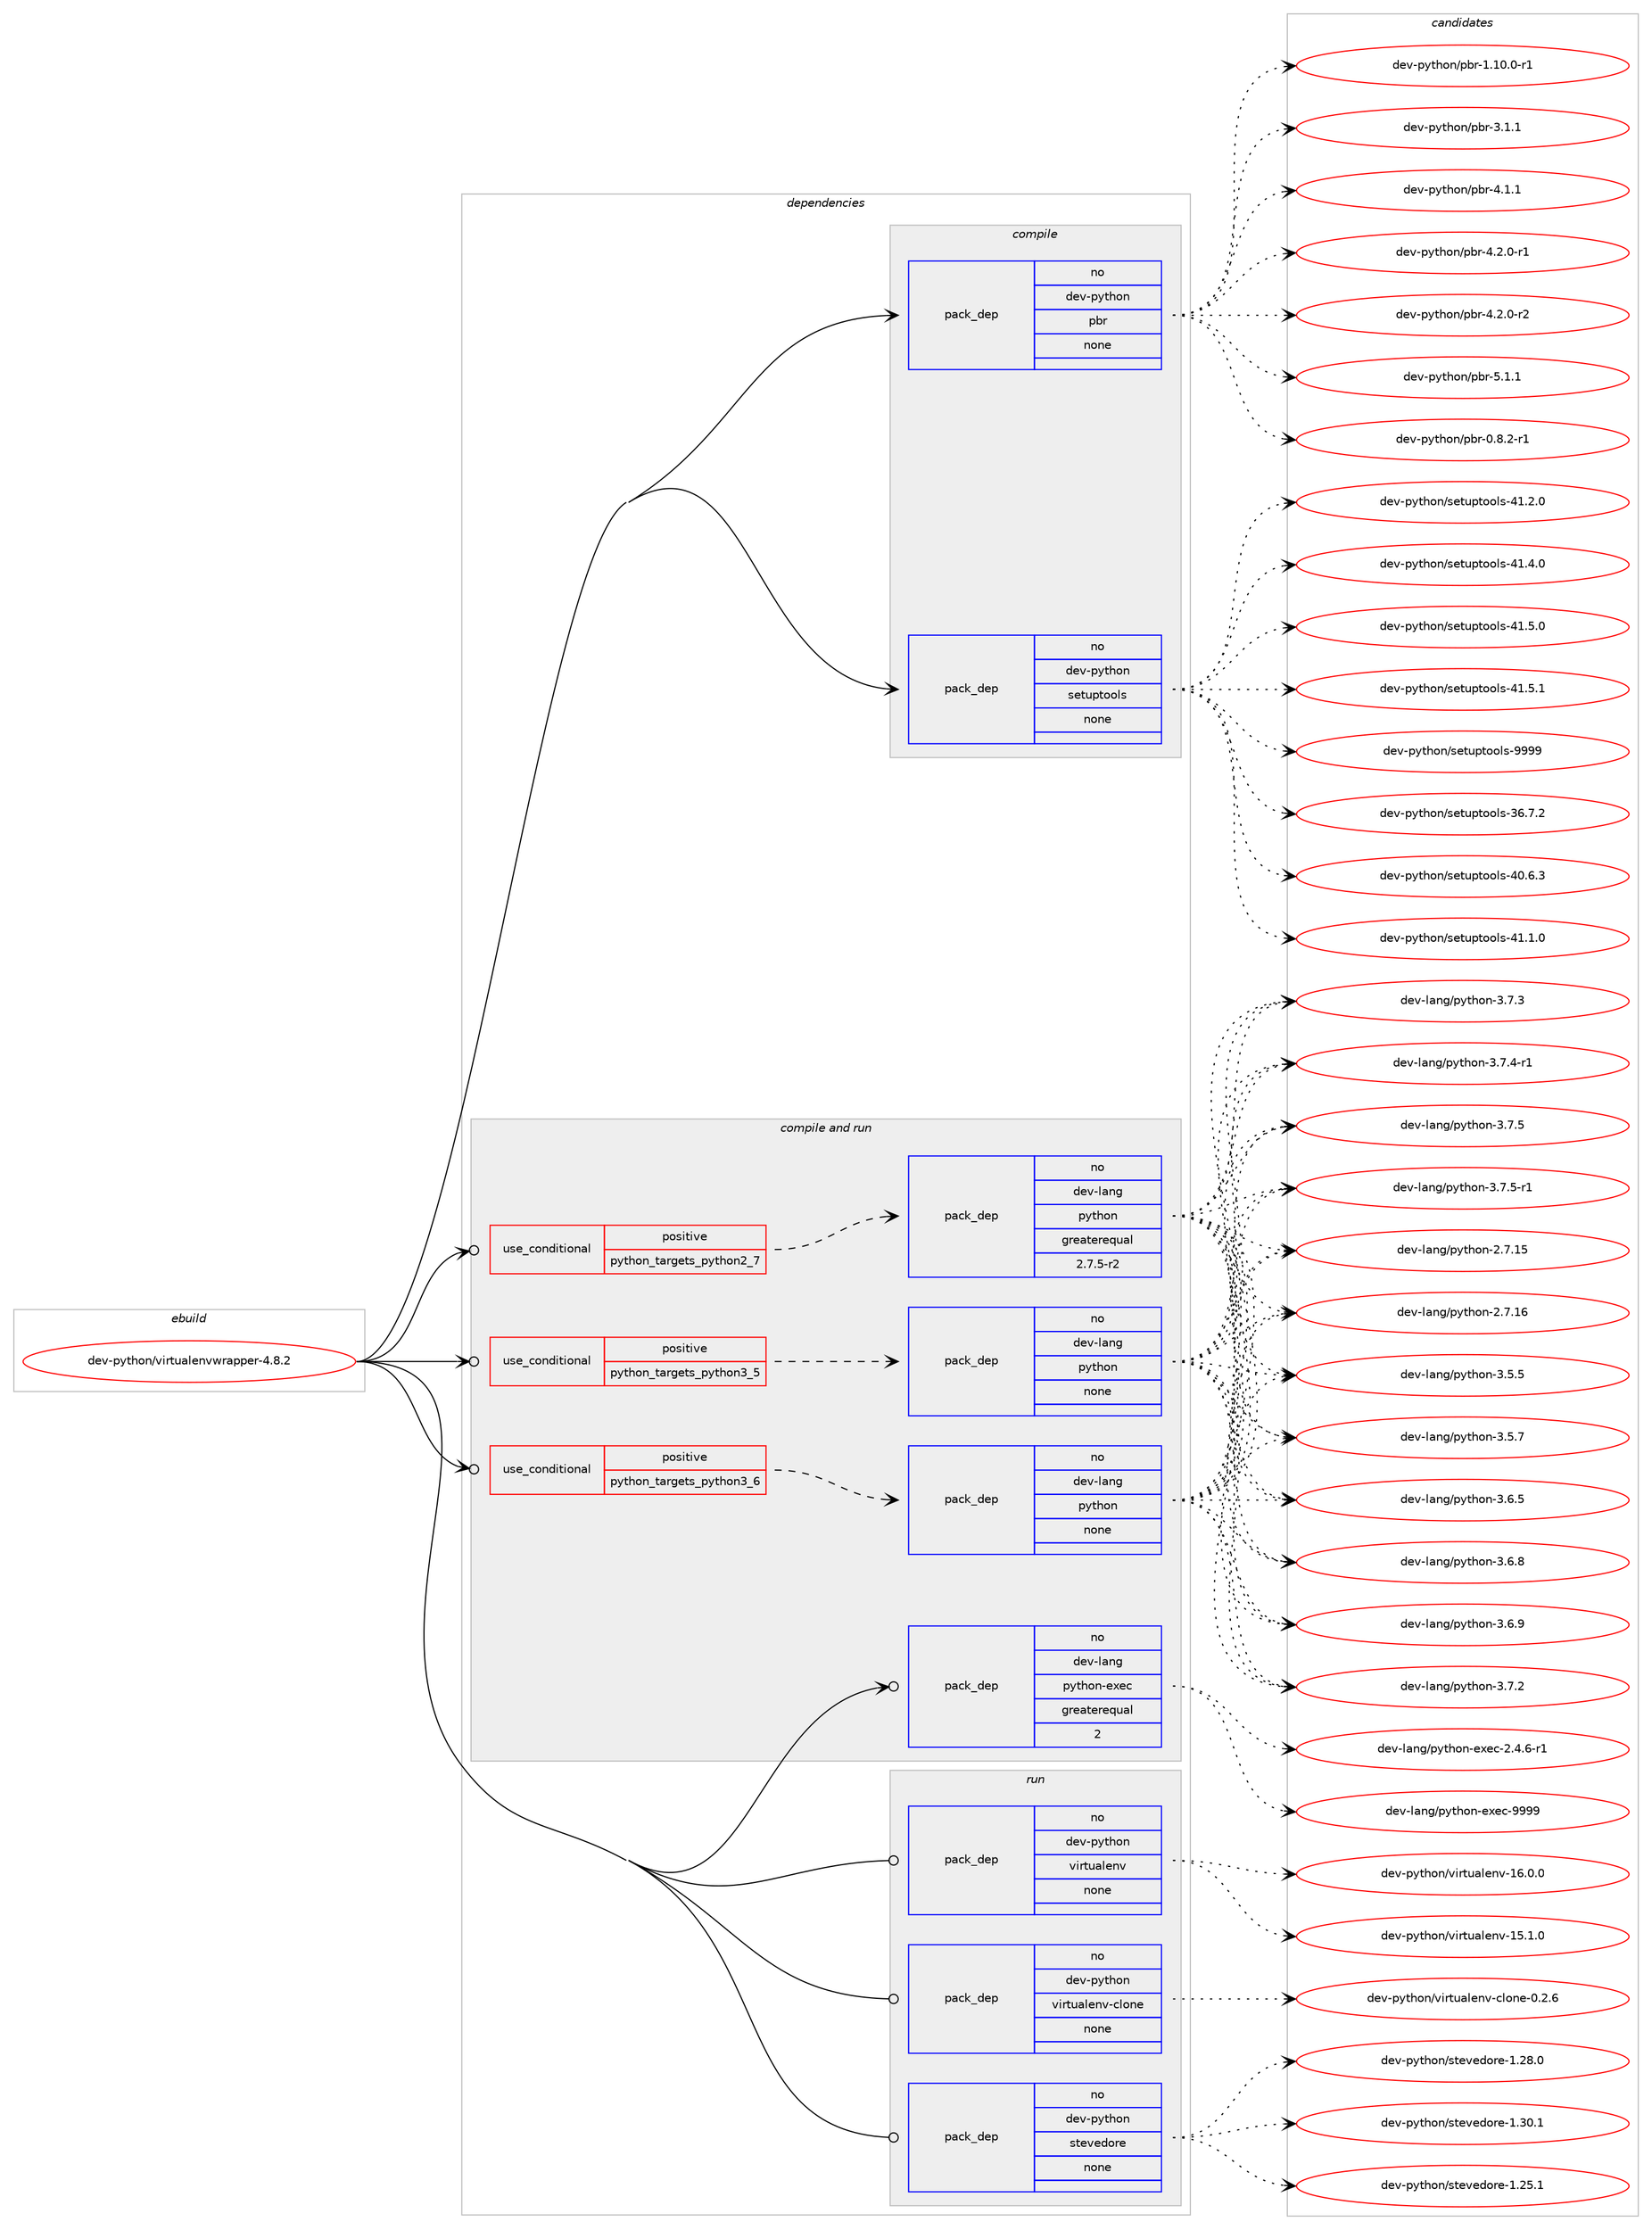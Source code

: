 digraph prolog {

# *************
# Graph options
# *************

newrank=true;
concentrate=true;
compound=true;
graph [rankdir=LR,fontname=Helvetica,fontsize=10,ranksep=1.5];#, ranksep=2.5, nodesep=0.2];
edge  [arrowhead=vee];
node  [fontname=Helvetica,fontsize=10];

# **********
# The ebuild
# **********

subgraph cluster_leftcol {
color=gray;
rank=same;
label=<<i>ebuild</i>>;
id [label="dev-python/virtualenvwrapper-4.8.2", color=red, width=4, href="../dev-python/virtualenvwrapper-4.8.2.svg"];
}

# ****************
# The dependencies
# ****************

subgraph cluster_midcol {
color=gray;
label=<<i>dependencies</i>>;
subgraph cluster_compile {
fillcolor="#eeeeee";
style=filled;
label=<<i>compile</i>>;
subgraph pack480002 {
dependency643055 [label=<<TABLE BORDER="0" CELLBORDER="1" CELLSPACING="0" CELLPADDING="4" WIDTH="220"><TR><TD ROWSPAN="6" CELLPADDING="30">pack_dep</TD></TR><TR><TD WIDTH="110">no</TD></TR><TR><TD>dev-python</TD></TR><TR><TD>pbr</TD></TR><TR><TD>none</TD></TR><TR><TD></TD></TR></TABLE>>, shape=none, color=blue];
}
id:e -> dependency643055:w [weight=20,style="solid",arrowhead="vee"];
subgraph pack480003 {
dependency643056 [label=<<TABLE BORDER="0" CELLBORDER="1" CELLSPACING="0" CELLPADDING="4" WIDTH="220"><TR><TD ROWSPAN="6" CELLPADDING="30">pack_dep</TD></TR><TR><TD WIDTH="110">no</TD></TR><TR><TD>dev-python</TD></TR><TR><TD>setuptools</TD></TR><TR><TD>none</TD></TR><TR><TD></TD></TR></TABLE>>, shape=none, color=blue];
}
id:e -> dependency643056:w [weight=20,style="solid",arrowhead="vee"];
}
subgraph cluster_compileandrun {
fillcolor="#eeeeee";
style=filled;
label=<<i>compile and run</i>>;
subgraph cond151164 {
dependency643057 [label=<<TABLE BORDER="0" CELLBORDER="1" CELLSPACING="0" CELLPADDING="4"><TR><TD ROWSPAN="3" CELLPADDING="10">use_conditional</TD></TR><TR><TD>positive</TD></TR><TR><TD>python_targets_python2_7</TD></TR></TABLE>>, shape=none, color=red];
subgraph pack480004 {
dependency643058 [label=<<TABLE BORDER="0" CELLBORDER="1" CELLSPACING="0" CELLPADDING="4" WIDTH="220"><TR><TD ROWSPAN="6" CELLPADDING="30">pack_dep</TD></TR><TR><TD WIDTH="110">no</TD></TR><TR><TD>dev-lang</TD></TR><TR><TD>python</TD></TR><TR><TD>greaterequal</TD></TR><TR><TD>2.7.5-r2</TD></TR></TABLE>>, shape=none, color=blue];
}
dependency643057:e -> dependency643058:w [weight=20,style="dashed",arrowhead="vee"];
}
id:e -> dependency643057:w [weight=20,style="solid",arrowhead="odotvee"];
subgraph cond151165 {
dependency643059 [label=<<TABLE BORDER="0" CELLBORDER="1" CELLSPACING="0" CELLPADDING="4"><TR><TD ROWSPAN="3" CELLPADDING="10">use_conditional</TD></TR><TR><TD>positive</TD></TR><TR><TD>python_targets_python3_5</TD></TR></TABLE>>, shape=none, color=red];
subgraph pack480005 {
dependency643060 [label=<<TABLE BORDER="0" CELLBORDER="1" CELLSPACING="0" CELLPADDING="4" WIDTH="220"><TR><TD ROWSPAN="6" CELLPADDING="30">pack_dep</TD></TR><TR><TD WIDTH="110">no</TD></TR><TR><TD>dev-lang</TD></TR><TR><TD>python</TD></TR><TR><TD>none</TD></TR><TR><TD></TD></TR></TABLE>>, shape=none, color=blue];
}
dependency643059:e -> dependency643060:w [weight=20,style="dashed",arrowhead="vee"];
}
id:e -> dependency643059:w [weight=20,style="solid",arrowhead="odotvee"];
subgraph cond151166 {
dependency643061 [label=<<TABLE BORDER="0" CELLBORDER="1" CELLSPACING="0" CELLPADDING="4"><TR><TD ROWSPAN="3" CELLPADDING="10">use_conditional</TD></TR><TR><TD>positive</TD></TR><TR><TD>python_targets_python3_6</TD></TR></TABLE>>, shape=none, color=red];
subgraph pack480006 {
dependency643062 [label=<<TABLE BORDER="0" CELLBORDER="1" CELLSPACING="0" CELLPADDING="4" WIDTH="220"><TR><TD ROWSPAN="6" CELLPADDING="30">pack_dep</TD></TR><TR><TD WIDTH="110">no</TD></TR><TR><TD>dev-lang</TD></TR><TR><TD>python</TD></TR><TR><TD>none</TD></TR><TR><TD></TD></TR></TABLE>>, shape=none, color=blue];
}
dependency643061:e -> dependency643062:w [weight=20,style="dashed",arrowhead="vee"];
}
id:e -> dependency643061:w [weight=20,style="solid",arrowhead="odotvee"];
subgraph pack480007 {
dependency643063 [label=<<TABLE BORDER="0" CELLBORDER="1" CELLSPACING="0" CELLPADDING="4" WIDTH="220"><TR><TD ROWSPAN="6" CELLPADDING="30">pack_dep</TD></TR><TR><TD WIDTH="110">no</TD></TR><TR><TD>dev-lang</TD></TR><TR><TD>python-exec</TD></TR><TR><TD>greaterequal</TD></TR><TR><TD>2</TD></TR></TABLE>>, shape=none, color=blue];
}
id:e -> dependency643063:w [weight=20,style="solid",arrowhead="odotvee"];
}
subgraph cluster_run {
fillcolor="#eeeeee";
style=filled;
label=<<i>run</i>>;
subgraph pack480008 {
dependency643064 [label=<<TABLE BORDER="0" CELLBORDER="1" CELLSPACING="0" CELLPADDING="4" WIDTH="220"><TR><TD ROWSPAN="6" CELLPADDING="30">pack_dep</TD></TR><TR><TD WIDTH="110">no</TD></TR><TR><TD>dev-python</TD></TR><TR><TD>stevedore</TD></TR><TR><TD>none</TD></TR><TR><TD></TD></TR></TABLE>>, shape=none, color=blue];
}
id:e -> dependency643064:w [weight=20,style="solid",arrowhead="odot"];
subgraph pack480009 {
dependency643065 [label=<<TABLE BORDER="0" CELLBORDER="1" CELLSPACING="0" CELLPADDING="4" WIDTH="220"><TR><TD ROWSPAN="6" CELLPADDING="30">pack_dep</TD></TR><TR><TD WIDTH="110">no</TD></TR><TR><TD>dev-python</TD></TR><TR><TD>virtualenv</TD></TR><TR><TD>none</TD></TR><TR><TD></TD></TR></TABLE>>, shape=none, color=blue];
}
id:e -> dependency643065:w [weight=20,style="solid",arrowhead="odot"];
subgraph pack480010 {
dependency643066 [label=<<TABLE BORDER="0" CELLBORDER="1" CELLSPACING="0" CELLPADDING="4" WIDTH="220"><TR><TD ROWSPAN="6" CELLPADDING="30">pack_dep</TD></TR><TR><TD WIDTH="110">no</TD></TR><TR><TD>dev-python</TD></TR><TR><TD>virtualenv-clone</TD></TR><TR><TD>none</TD></TR><TR><TD></TD></TR></TABLE>>, shape=none, color=blue];
}
id:e -> dependency643066:w [weight=20,style="solid",arrowhead="odot"];
}
}

# **************
# The candidates
# **************

subgraph cluster_choices {
rank=same;
color=gray;
label=<<i>candidates</i>>;

subgraph choice480002 {
color=black;
nodesep=1;
choice1001011184511212111610411111047112981144548465646504511449 [label="dev-python/pbr-0.8.2-r1", color=red, width=4,href="../dev-python/pbr-0.8.2-r1.svg"];
choice100101118451121211161041111104711298114454946494846484511449 [label="dev-python/pbr-1.10.0-r1", color=red, width=4,href="../dev-python/pbr-1.10.0-r1.svg"];
choice100101118451121211161041111104711298114455146494649 [label="dev-python/pbr-3.1.1", color=red, width=4,href="../dev-python/pbr-3.1.1.svg"];
choice100101118451121211161041111104711298114455246494649 [label="dev-python/pbr-4.1.1", color=red, width=4,href="../dev-python/pbr-4.1.1.svg"];
choice1001011184511212111610411111047112981144552465046484511449 [label="dev-python/pbr-4.2.0-r1", color=red, width=4,href="../dev-python/pbr-4.2.0-r1.svg"];
choice1001011184511212111610411111047112981144552465046484511450 [label="dev-python/pbr-4.2.0-r2", color=red, width=4,href="../dev-python/pbr-4.2.0-r2.svg"];
choice100101118451121211161041111104711298114455346494649 [label="dev-python/pbr-5.1.1", color=red, width=4,href="../dev-python/pbr-5.1.1.svg"];
dependency643055:e -> choice1001011184511212111610411111047112981144548465646504511449:w [style=dotted,weight="100"];
dependency643055:e -> choice100101118451121211161041111104711298114454946494846484511449:w [style=dotted,weight="100"];
dependency643055:e -> choice100101118451121211161041111104711298114455146494649:w [style=dotted,weight="100"];
dependency643055:e -> choice100101118451121211161041111104711298114455246494649:w [style=dotted,weight="100"];
dependency643055:e -> choice1001011184511212111610411111047112981144552465046484511449:w [style=dotted,weight="100"];
dependency643055:e -> choice1001011184511212111610411111047112981144552465046484511450:w [style=dotted,weight="100"];
dependency643055:e -> choice100101118451121211161041111104711298114455346494649:w [style=dotted,weight="100"];
}
subgraph choice480003 {
color=black;
nodesep=1;
choice100101118451121211161041111104711510111611711211611111110811545515446554650 [label="dev-python/setuptools-36.7.2", color=red, width=4,href="../dev-python/setuptools-36.7.2.svg"];
choice100101118451121211161041111104711510111611711211611111110811545524846544651 [label="dev-python/setuptools-40.6.3", color=red, width=4,href="../dev-python/setuptools-40.6.3.svg"];
choice100101118451121211161041111104711510111611711211611111110811545524946494648 [label="dev-python/setuptools-41.1.0", color=red, width=4,href="../dev-python/setuptools-41.1.0.svg"];
choice100101118451121211161041111104711510111611711211611111110811545524946504648 [label="dev-python/setuptools-41.2.0", color=red, width=4,href="../dev-python/setuptools-41.2.0.svg"];
choice100101118451121211161041111104711510111611711211611111110811545524946524648 [label="dev-python/setuptools-41.4.0", color=red, width=4,href="../dev-python/setuptools-41.4.0.svg"];
choice100101118451121211161041111104711510111611711211611111110811545524946534648 [label="dev-python/setuptools-41.5.0", color=red, width=4,href="../dev-python/setuptools-41.5.0.svg"];
choice100101118451121211161041111104711510111611711211611111110811545524946534649 [label="dev-python/setuptools-41.5.1", color=red, width=4,href="../dev-python/setuptools-41.5.1.svg"];
choice10010111845112121116104111110471151011161171121161111111081154557575757 [label="dev-python/setuptools-9999", color=red, width=4,href="../dev-python/setuptools-9999.svg"];
dependency643056:e -> choice100101118451121211161041111104711510111611711211611111110811545515446554650:w [style=dotted,weight="100"];
dependency643056:e -> choice100101118451121211161041111104711510111611711211611111110811545524846544651:w [style=dotted,weight="100"];
dependency643056:e -> choice100101118451121211161041111104711510111611711211611111110811545524946494648:w [style=dotted,weight="100"];
dependency643056:e -> choice100101118451121211161041111104711510111611711211611111110811545524946504648:w [style=dotted,weight="100"];
dependency643056:e -> choice100101118451121211161041111104711510111611711211611111110811545524946524648:w [style=dotted,weight="100"];
dependency643056:e -> choice100101118451121211161041111104711510111611711211611111110811545524946534648:w [style=dotted,weight="100"];
dependency643056:e -> choice100101118451121211161041111104711510111611711211611111110811545524946534649:w [style=dotted,weight="100"];
dependency643056:e -> choice10010111845112121116104111110471151011161171121161111111081154557575757:w [style=dotted,weight="100"];
}
subgraph choice480004 {
color=black;
nodesep=1;
choice10010111845108971101034711212111610411111045504655464953 [label="dev-lang/python-2.7.15", color=red, width=4,href="../dev-lang/python-2.7.15.svg"];
choice10010111845108971101034711212111610411111045504655464954 [label="dev-lang/python-2.7.16", color=red, width=4,href="../dev-lang/python-2.7.16.svg"];
choice100101118451089711010347112121116104111110455146534653 [label="dev-lang/python-3.5.5", color=red, width=4,href="../dev-lang/python-3.5.5.svg"];
choice100101118451089711010347112121116104111110455146534655 [label="dev-lang/python-3.5.7", color=red, width=4,href="../dev-lang/python-3.5.7.svg"];
choice100101118451089711010347112121116104111110455146544653 [label="dev-lang/python-3.6.5", color=red, width=4,href="../dev-lang/python-3.6.5.svg"];
choice100101118451089711010347112121116104111110455146544656 [label="dev-lang/python-3.6.8", color=red, width=4,href="../dev-lang/python-3.6.8.svg"];
choice100101118451089711010347112121116104111110455146544657 [label="dev-lang/python-3.6.9", color=red, width=4,href="../dev-lang/python-3.6.9.svg"];
choice100101118451089711010347112121116104111110455146554650 [label="dev-lang/python-3.7.2", color=red, width=4,href="../dev-lang/python-3.7.2.svg"];
choice100101118451089711010347112121116104111110455146554651 [label="dev-lang/python-3.7.3", color=red, width=4,href="../dev-lang/python-3.7.3.svg"];
choice1001011184510897110103471121211161041111104551465546524511449 [label="dev-lang/python-3.7.4-r1", color=red, width=4,href="../dev-lang/python-3.7.4-r1.svg"];
choice100101118451089711010347112121116104111110455146554653 [label="dev-lang/python-3.7.5", color=red, width=4,href="../dev-lang/python-3.7.5.svg"];
choice1001011184510897110103471121211161041111104551465546534511449 [label="dev-lang/python-3.7.5-r1", color=red, width=4,href="../dev-lang/python-3.7.5-r1.svg"];
dependency643058:e -> choice10010111845108971101034711212111610411111045504655464953:w [style=dotted,weight="100"];
dependency643058:e -> choice10010111845108971101034711212111610411111045504655464954:w [style=dotted,weight="100"];
dependency643058:e -> choice100101118451089711010347112121116104111110455146534653:w [style=dotted,weight="100"];
dependency643058:e -> choice100101118451089711010347112121116104111110455146534655:w [style=dotted,weight="100"];
dependency643058:e -> choice100101118451089711010347112121116104111110455146544653:w [style=dotted,weight="100"];
dependency643058:e -> choice100101118451089711010347112121116104111110455146544656:w [style=dotted,weight="100"];
dependency643058:e -> choice100101118451089711010347112121116104111110455146544657:w [style=dotted,weight="100"];
dependency643058:e -> choice100101118451089711010347112121116104111110455146554650:w [style=dotted,weight="100"];
dependency643058:e -> choice100101118451089711010347112121116104111110455146554651:w [style=dotted,weight="100"];
dependency643058:e -> choice1001011184510897110103471121211161041111104551465546524511449:w [style=dotted,weight="100"];
dependency643058:e -> choice100101118451089711010347112121116104111110455146554653:w [style=dotted,weight="100"];
dependency643058:e -> choice1001011184510897110103471121211161041111104551465546534511449:w [style=dotted,weight="100"];
}
subgraph choice480005 {
color=black;
nodesep=1;
choice10010111845108971101034711212111610411111045504655464953 [label="dev-lang/python-2.7.15", color=red, width=4,href="../dev-lang/python-2.7.15.svg"];
choice10010111845108971101034711212111610411111045504655464954 [label="dev-lang/python-2.7.16", color=red, width=4,href="../dev-lang/python-2.7.16.svg"];
choice100101118451089711010347112121116104111110455146534653 [label="dev-lang/python-3.5.5", color=red, width=4,href="../dev-lang/python-3.5.5.svg"];
choice100101118451089711010347112121116104111110455146534655 [label="dev-lang/python-3.5.7", color=red, width=4,href="../dev-lang/python-3.5.7.svg"];
choice100101118451089711010347112121116104111110455146544653 [label="dev-lang/python-3.6.5", color=red, width=4,href="../dev-lang/python-3.6.5.svg"];
choice100101118451089711010347112121116104111110455146544656 [label="dev-lang/python-3.6.8", color=red, width=4,href="../dev-lang/python-3.6.8.svg"];
choice100101118451089711010347112121116104111110455146544657 [label="dev-lang/python-3.6.9", color=red, width=4,href="../dev-lang/python-3.6.9.svg"];
choice100101118451089711010347112121116104111110455146554650 [label="dev-lang/python-3.7.2", color=red, width=4,href="../dev-lang/python-3.7.2.svg"];
choice100101118451089711010347112121116104111110455146554651 [label="dev-lang/python-3.7.3", color=red, width=4,href="../dev-lang/python-3.7.3.svg"];
choice1001011184510897110103471121211161041111104551465546524511449 [label="dev-lang/python-3.7.4-r1", color=red, width=4,href="../dev-lang/python-3.7.4-r1.svg"];
choice100101118451089711010347112121116104111110455146554653 [label="dev-lang/python-3.7.5", color=red, width=4,href="../dev-lang/python-3.7.5.svg"];
choice1001011184510897110103471121211161041111104551465546534511449 [label="dev-lang/python-3.7.5-r1", color=red, width=4,href="../dev-lang/python-3.7.5-r1.svg"];
dependency643060:e -> choice10010111845108971101034711212111610411111045504655464953:w [style=dotted,weight="100"];
dependency643060:e -> choice10010111845108971101034711212111610411111045504655464954:w [style=dotted,weight="100"];
dependency643060:e -> choice100101118451089711010347112121116104111110455146534653:w [style=dotted,weight="100"];
dependency643060:e -> choice100101118451089711010347112121116104111110455146534655:w [style=dotted,weight="100"];
dependency643060:e -> choice100101118451089711010347112121116104111110455146544653:w [style=dotted,weight="100"];
dependency643060:e -> choice100101118451089711010347112121116104111110455146544656:w [style=dotted,weight="100"];
dependency643060:e -> choice100101118451089711010347112121116104111110455146544657:w [style=dotted,weight="100"];
dependency643060:e -> choice100101118451089711010347112121116104111110455146554650:w [style=dotted,weight="100"];
dependency643060:e -> choice100101118451089711010347112121116104111110455146554651:w [style=dotted,weight="100"];
dependency643060:e -> choice1001011184510897110103471121211161041111104551465546524511449:w [style=dotted,weight="100"];
dependency643060:e -> choice100101118451089711010347112121116104111110455146554653:w [style=dotted,weight="100"];
dependency643060:e -> choice1001011184510897110103471121211161041111104551465546534511449:w [style=dotted,weight="100"];
}
subgraph choice480006 {
color=black;
nodesep=1;
choice10010111845108971101034711212111610411111045504655464953 [label="dev-lang/python-2.7.15", color=red, width=4,href="../dev-lang/python-2.7.15.svg"];
choice10010111845108971101034711212111610411111045504655464954 [label="dev-lang/python-2.7.16", color=red, width=4,href="../dev-lang/python-2.7.16.svg"];
choice100101118451089711010347112121116104111110455146534653 [label="dev-lang/python-3.5.5", color=red, width=4,href="../dev-lang/python-3.5.5.svg"];
choice100101118451089711010347112121116104111110455146534655 [label="dev-lang/python-3.5.7", color=red, width=4,href="../dev-lang/python-3.5.7.svg"];
choice100101118451089711010347112121116104111110455146544653 [label="dev-lang/python-3.6.5", color=red, width=4,href="../dev-lang/python-3.6.5.svg"];
choice100101118451089711010347112121116104111110455146544656 [label="dev-lang/python-3.6.8", color=red, width=4,href="../dev-lang/python-3.6.8.svg"];
choice100101118451089711010347112121116104111110455146544657 [label="dev-lang/python-3.6.9", color=red, width=4,href="../dev-lang/python-3.6.9.svg"];
choice100101118451089711010347112121116104111110455146554650 [label="dev-lang/python-3.7.2", color=red, width=4,href="../dev-lang/python-3.7.2.svg"];
choice100101118451089711010347112121116104111110455146554651 [label="dev-lang/python-3.7.3", color=red, width=4,href="../dev-lang/python-3.7.3.svg"];
choice1001011184510897110103471121211161041111104551465546524511449 [label="dev-lang/python-3.7.4-r1", color=red, width=4,href="../dev-lang/python-3.7.4-r1.svg"];
choice100101118451089711010347112121116104111110455146554653 [label="dev-lang/python-3.7.5", color=red, width=4,href="../dev-lang/python-3.7.5.svg"];
choice1001011184510897110103471121211161041111104551465546534511449 [label="dev-lang/python-3.7.5-r1", color=red, width=4,href="../dev-lang/python-3.7.5-r1.svg"];
dependency643062:e -> choice10010111845108971101034711212111610411111045504655464953:w [style=dotted,weight="100"];
dependency643062:e -> choice10010111845108971101034711212111610411111045504655464954:w [style=dotted,weight="100"];
dependency643062:e -> choice100101118451089711010347112121116104111110455146534653:w [style=dotted,weight="100"];
dependency643062:e -> choice100101118451089711010347112121116104111110455146534655:w [style=dotted,weight="100"];
dependency643062:e -> choice100101118451089711010347112121116104111110455146544653:w [style=dotted,weight="100"];
dependency643062:e -> choice100101118451089711010347112121116104111110455146544656:w [style=dotted,weight="100"];
dependency643062:e -> choice100101118451089711010347112121116104111110455146544657:w [style=dotted,weight="100"];
dependency643062:e -> choice100101118451089711010347112121116104111110455146554650:w [style=dotted,weight="100"];
dependency643062:e -> choice100101118451089711010347112121116104111110455146554651:w [style=dotted,weight="100"];
dependency643062:e -> choice1001011184510897110103471121211161041111104551465546524511449:w [style=dotted,weight="100"];
dependency643062:e -> choice100101118451089711010347112121116104111110455146554653:w [style=dotted,weight="100"];
dependency643062:e -> choice1001011184510897110103471121211161041111104551465546534511449:w [style=dotted,weight="100"];
}
subgraph choice480007 {
color=black;
nodesep=1;
choice10010111845108971101034711212111610411111045101120101994550465246544511449 [label="dev-lang/python-exec-2.4.6-r1", color=red, width=4,href="../dev-lang/python-exec-2.4.6-r1.svg"];
choice10010111845108971101034711212111610411111045101120101994557575757 [label="dev-lang/python-exec-9999", color=red, width=4,href="../dev-lang/python-exec-9999.svg"];
dependency643063:e -> choice10010111845108971101034711212111610411111045101120101994550465246544511449:w [style=dotted,weight="100"];
dependency643063:e -> choice10010111845108971101034711212111610411111045101120101994557575757:w [style=dotted,weight="100"];
}
subgraph choice480008 {
color=black;
nodesep=1;
choice100101118451121211161041111104711511610111810110011111410145494650534649 [label="dev-python/stevedore-1.25.1", color=red, width=4,href="../dev-python/stevedore-1.25.1.svg"];
choice100101118451121211161041111104711511610111810110011111410145494650564648 [label="dev-python/stevedore-1.28.0", color=red, width=4,href="../dev-python/stevedore-1.28.0.svg"];
choice100101118451121211161041111104711511610111810110011111410145494651484649 [label="dev-python/stevedore-1.30.1", color=red, width=4,href="../dev-python/stevedore-1.30.1.svg"];
dependency643064:e -> choice100101118451121211161041111104711511610111810110011111410145494650534649:w [style=dotted,weight="100"];
dependency643064:e -> choice100101118451121211161041111104711511610111810110011111410145494650564648:w [style=dotted,weight="100"];
dependency643064:e -> choice100101118451121211161041111104711511610111810110011111410145494651484649:w [style=dotted,weight="100"];
}
subgraph choice480009 {
color=black;
nodesep=1;
choice10010111845112121116104111110471181051141161179710810111011845495346494648 [label="dev-python/virtualenv-15.1.0", color=red, width=4,href="../dev-python/virtualenv-15.1.0.svg"];
choice10010111845112121116104111110471181051141161179710810111011845495446484648 [label="dev-python/virtualenv-16.0.0", color=red, width=4,href="../dev-python/virtualenv-16.0.0.svg"];
dependency643065:e -> choice10010111845112121116104111110471181051141161179710810111011845495346494648:w [style=dotted,weight="100"];
dependency643065:e -> choice10010111845112121116104111110471181051141161179710810111011845495446484648:w [style=dotted,weight="100"];
}
subgraph choice480010 {
color=black;
nodesep=1;
choice1001011184511212111610411111047118105114116117971081011101184599108111110101454846504654 [label="dev-python/virtualenv-clone-0.2.6", color=red, width=4,href="../dev-python/virtualenv-clone-0.2.6.svg"];
dependency643066:e -> choice1001011184511212111610411111047118105114116117971081011101184599108111110101454846504654:w [style=dotted,weight="100"];
}
}

}
